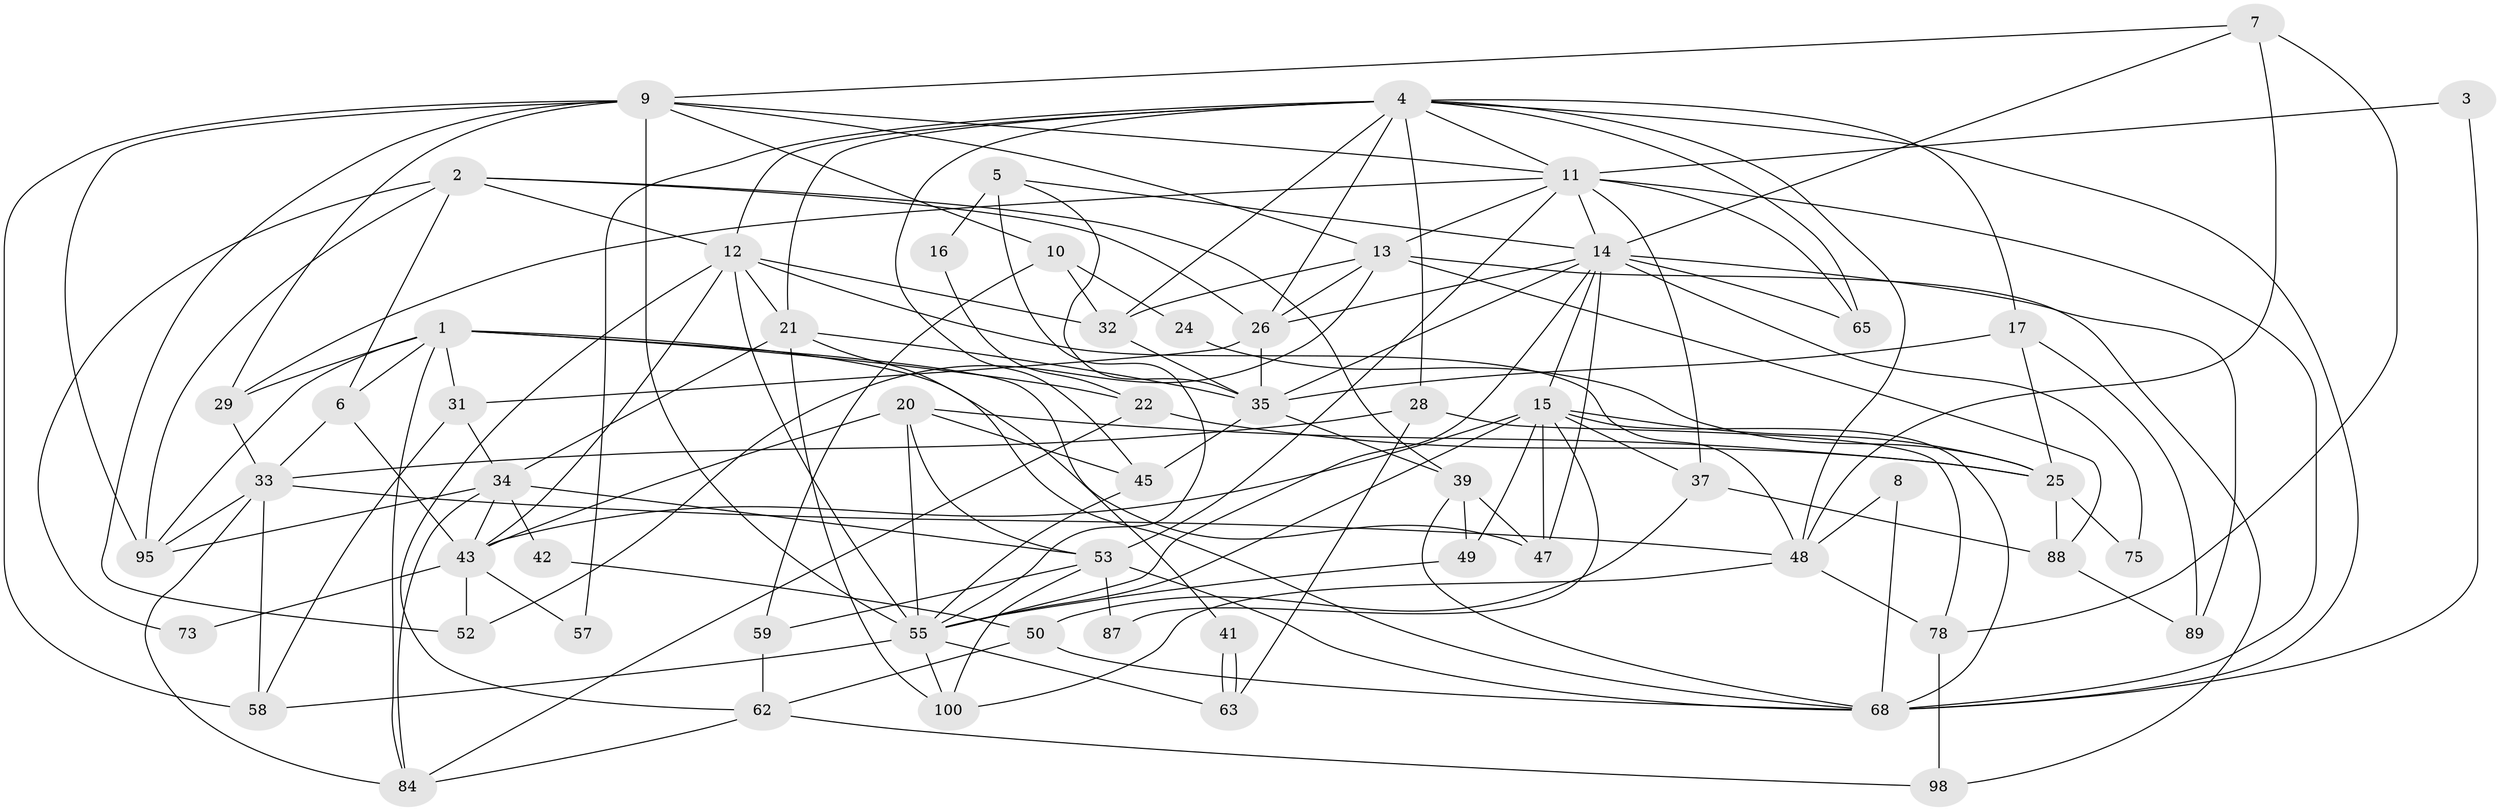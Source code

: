 // original degree distribution, {7: 0.03, 4: 0.36, 2: 0.14, 5: 0.15, 6: 0.12, 3: 0.2}
// Generated by graph-tools (version 1.1) at 2025/19/03/04/25 18:19:01]
// undirected, 60 vertices, 152 edges
graph export_dot {
graph [start="1"]
  node [color=gray90,style=filled];
  1 [super="+94"];
  2 [super="+92"];
  3;
  4 [super="+19"];
  5 [super="+40"];
  6;
  7;
  8;
  9 [super="+27+30"];
  10;
  11 [super="+81+64"];
  12 [super="+74"];
  13 [super="+86"];
  14 [super="+77+23"];
  15 [super="+18+69+46"];
  16 [super="+44"];
  17;
  20;
  21 [super="+67"];
  22;
  24;
  25;
  26 [super="+85+96"];
  28;
  29;
  31 [super="+36"];
  32 [super="+90"];
  33 [super="+82+71"];
  34 [super="+60"];
  35 [super="+54+56"];
  37;
  39;
  41;
  42;
  43 [super="+79"];
  45;
  47;
  48;
  49;
  50 [super="+97"];
  52;
  53 [super="+72"];
  55 [super="+61"];
  57;
  58;
  59;
  62 [super="+70"];
  63;
  65;
  68 [super="+93+83"];
  73;
  75;
  78;
  84 [super="+91"];
  87;
  88;
  89;
  95;
  98;
  100;
  1 -- 31;
  1 -- 29;
  1 -- 6;
  1 -- 95;
  1 -- 68;
  1 -- 22;
  1 -- 47;
  1 -- 84;
  2 -- 6;
  2 -- 95;
  2 -- 39;
  2 -- 73;
  2 -- 26;
  2 -- 12;
  3 -- 68;
  3 -- 11;
  4 -- 45;
  4 -- 32;
  4 -- 65;
  4 -- 68;
  4 -- 11;
  4 -- 12;
  4 -- 48;
  4 -- 17;
  4 -- 21;
  4 -- 57;
  4 -- 26;
  4 -- 28;
  5 -- 14;
  5 -- 16 [weight=2];
  5 -- 35;
  5 -- 55;
  6 -- 43;
  6 -- 33;
  7 -- 14;
  7 -- 48;
  7 -- 78;
  7 -- 9;
  8 -- 48;
  8 -- 68;
  9 -- 58;
  9 -- 13;
  9 -- 10;
  9 -- 95;
  9 -- 52;
  9 -- 55;
  9 -- 11;
  9 -- 29;
  10 -- 32;
  10 -- 24;
  10 -- 59;
  11 -- 29;
  11 -- 37;
  11 -- 53;
  11 -- 13;
  11 -- 65;
  11 -- 14;
  11 -- 68;
  12 -- 48;
  12 -- 62;
  12 -- 55;
  12 -- 32;
  12 -- 21;
  12 -- 43;
  13 -- 98;
  13 -- 32;
  13 -- 88;
  13 -- 26;
  13 -- 52;
  14 -- 65;
  14 -- 35;
  14 -- 15 [weight=2];
  14 -- 55;
  14 -- 89;
  14 -- 75;
  14 -- 47;
  14 -- 26;
  15 -- 87;
  15 -- 49;
  15 -- 37;
  15 -- 25;
  15 -- 68;
  15 -- 55;
  15 -- 43;
  15 -- 47;
  16 -- 22;
  17 -- 35;
  17 -- 25;
  17 -- 89;
  20 -- 25;
  20 -- 55;
  20 -- 45;
  20 -- 53;
  20 -- 43;
  21 -- 41;
  21 -- 100;
  21 -- 34;
  21 -- 35;
  22 -- 25;
  22 -- 84;
  24 -- 25;
  25 -- 75;
  25 -- 88;
  26 -- 35;
  26 -- 31;
  28 -- 78;
  28 -- 33;
  28 -- 63;
  29 -- 33;
  31 -- 58;
  31 -- 34;
  32 -- 35;
  33 -- 48;
  33 -- 84;
  33 -- 58;
  33 -- 95;
  34 -- 43;
  34 -- 84;
  34 -- 42 [weight=2];
  34 -- 95;
  34 -- 53;
  35 -- 45;
  35 -- 39;
  37 -- 88;
  37 -- 50;
  39 -- 47;
  39 -- 49;
  39 -- 68;
  41 -- 63;
  41 -- 63;
  42 -- 50;
  43 -- 52;
  43 -- 57;
  43 -- 73;
  45 -- 55;
  48 -- 100;
  48 -- 78;
  49 -- 55;
  50 -- 62;
  50 -- 68;
  53 -- 100;
  53 -- 68;
  53 -- 87;
  53 -- 59;
  55 -- 100;
  55 -- 58;
  55 -- 63;
  59 -- 62;
  62 -- 98;
  62 -- 84;
  78 -- 98;
  88 -- 89;
}
